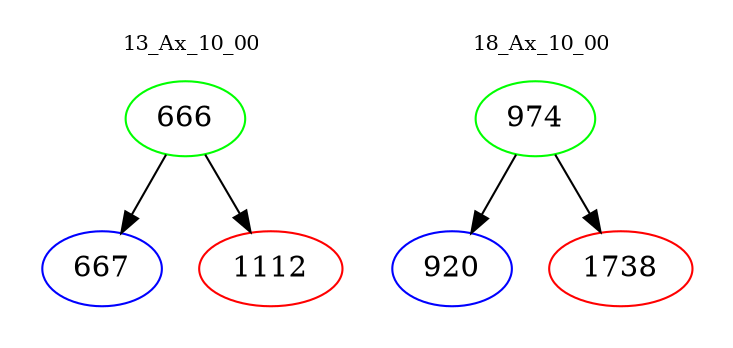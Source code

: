 digraph{
subgraph cluster_0 {
color = white
label = "13_Ax_10_00";
fontsize=10;
T0_666 [label="666", color="green"]
T0_666 -> T0_667 [color="black"]
T0_667 [label="667", color="blue"]
T0_666 -> T0_1112 [color="black"]
T0_1112 [label="1112", color="red"]
}
subgraph cluster_1 {
color = white
label = "18_Ax_10_00";
fontsize=10;
T1_974 [label="974", color="green"]
T1_974 -> T1_920 [color="black"]
T1_920 [label="920", color="blue"]
T1_974 -> T1_1738 [color="black"]
T1_1738 [label="1738", color="red"]
}
}
